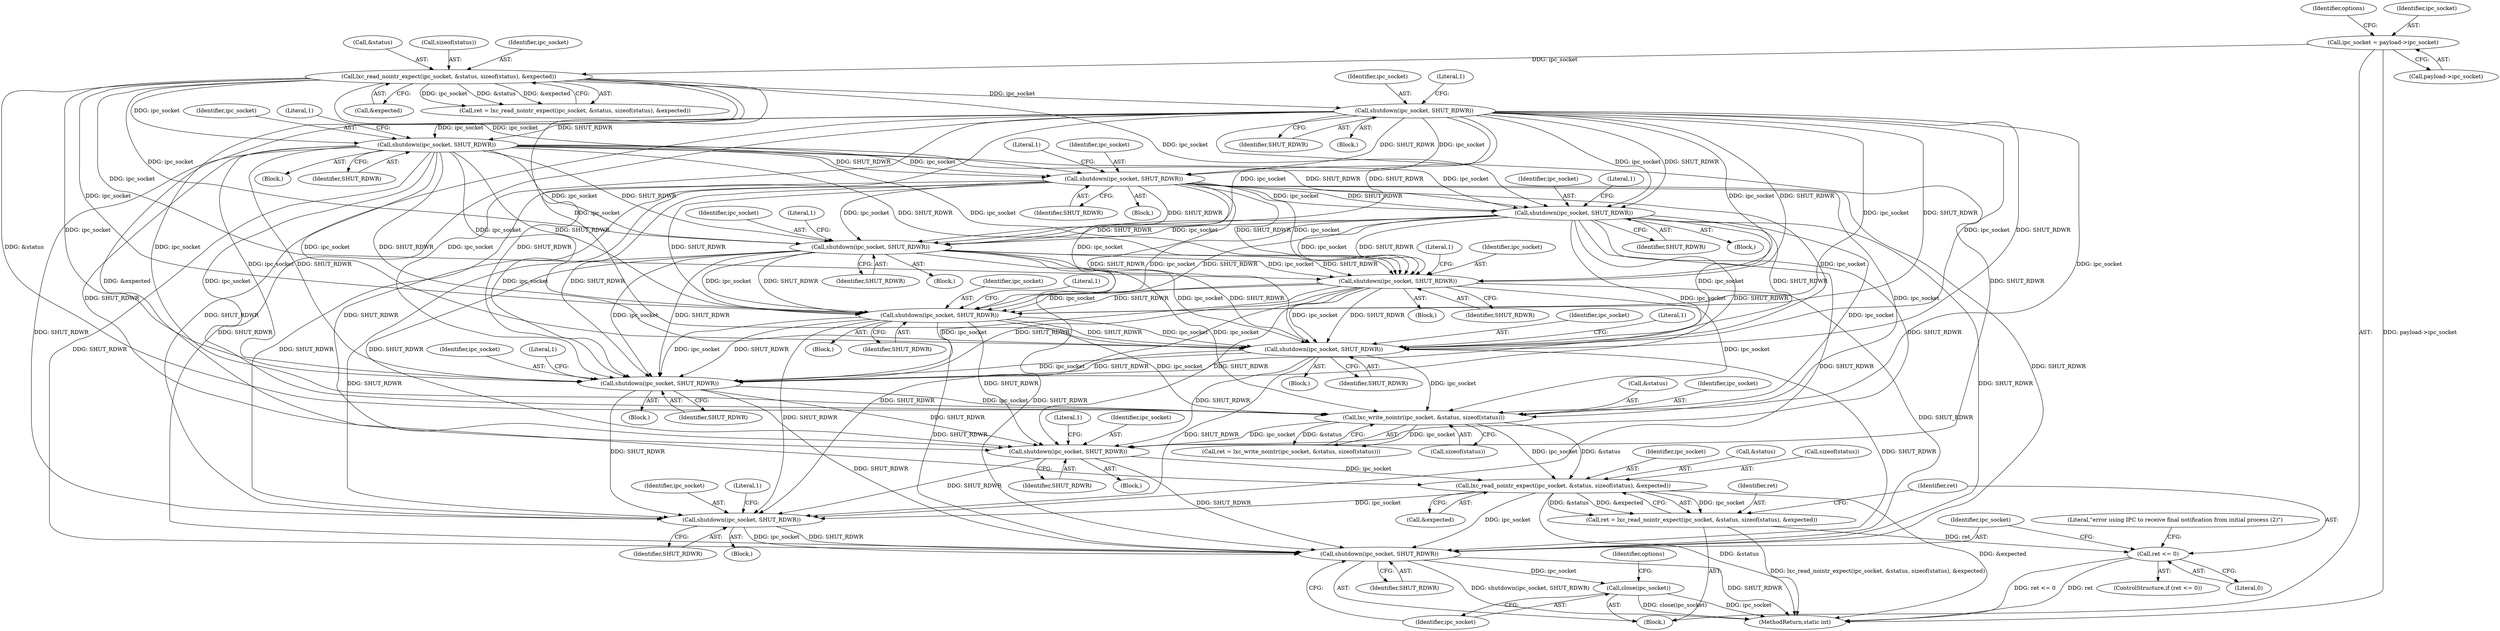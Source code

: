 digraph "0_lxc_5c3fcae78b63ac9dd56e36075903921bd9461f9e@API" {
"1000470" [label="(Call,lxc_read_nointr_expect(ipc_socket, &status, sizeof(status), &expected))"];
"1000441" [label="(Call,lxc_write_nointr(ipc_socket, &status, sizeof(status)))"];
"1000293" [label="(Call,shutdown(ipc_socket, SHUT_RDWR))"];
"1000268" [label="(Call,shutdown(ipc_socket, SHUT_RDWR))"];
"1000175" [label="(Call,shutdown(ipc_socket, SHUT_RDWR))"];
"1000160" [label="(Call,lxc_read_nointr_expect(ipc_socket, &status, sizeof(status), &expected))"];
"1000126" [label="(Call,ipc_socket = payload->ipc_socket)"];
"1000244" [label="(Call,shutdown(ipc_socket, SHUT_RDWR))"];
"1000203" [label="(Call,shutdown(ipc_socket, SHUT_RDWR))"];
"1000408" [label="(Call,shutdown(ipc_socket, SHUT_RDWR))"];
"1000381" [label="(Call,shutdown(ipc_socket, SHUT_RDWR))"];
"1000361" [label="(Call,shutdown(ipc_socket, SHUT_RDWR))"];
"1000430" [label="(Call,shutdown(ipc_socket, SHUT_RDWR))"];
"1000455" [label="(Call,shutdown(ipc_socket, SHUT_RDWR))"];
"1000468" [label="(Call,ret = lxc_read_nointr_expect(ipc_socket, &status, sizeof(status), &expected))"];
"1000479" [label="(Call,ret <= 0)"];
"1000485" [label="(Call,shutdown(ipc_socket, SHUT_RDWR))"];
"1000491" [label="(Call,shutdown(ipc_socket, SHUT_RDWR))"];
"1000494" [label="(Call,close(ipc_socket))"];
"1000441" [label="(Call,lxc_write_nointr(ipc_socket, &status, sizeof(status)))"];
"1000457" [label="(Identifier,SHUT_RDWR)"];
"1000487" [label="(Identifier,SHUT_RDWR)"];
"1000481" [label="(Literal,0)"];
"1000246" [label="(Identifier,SHUT_RDWR)"];
"1000484" [label="(Literal,\"error using IPC to receive final notification from initial process (2)\")"];
"1000293" [label="(Call,shutdown(ipc_socket, SHUT_RDWR))"];
"1000202" [label="(Block,)"];
"1000160" [label="(Call,lxc_read_nointr_expect(ipc_socket, &status, sizeof(status), &expected))"];
"1000208" [label="(Literal,1)"];
"1000298" [label="(Literal,1)"];
"1000358" [label="(Block,)"];
"1000431" [label="(Identifier,ipc_socket)"];
"1000435" [label="(Literal,1)"];
"1000427" [label="(Block,)"];
"1000270" [label="(Identifier,SHUT_RDWR)"];
"1000126" [label="(Call,ipc_socket = payload->ipc_socket)"];
"1000469" [label="(Identifier,ret)"];
"1000378" [label="(Block,)"];
"1000128" [label="(Call,payload->ipc_socket)"];
"1000485" [label="(Call,shutdown(ipc_socket, SHUT_RDWR))"];
"1000177" [label="(Identifier,SHUT_RDWR)"];
"1000493" [label="(Identifier,SHUT_RDWR)"];
"1000361" [label="(Call,shutdown(ipc_socket, SHUT_RDWR))"];
"1000290" [label="(Block,)"];
"1000460" [label="(Literal,1)"];
"1000491" [label="(Call,shutdown(ipc_socket, SHUT_RDWR))"];
"1000500" [label="(Identifier,options)"];
"1000269" [label="(Identifier,ipc_socket)"];
"1000118" [label="(Block,)"];
"1000381" [label="(Call,shutdown(ipc_socket, SHUT_RDWR))"];
"1000294" [label="(Identifier,ipc_socket)"];
"1000432" [label="(Identifier,SHUT_RDWR)"];
"1000172" [label="(Block,)"];
"1000366" [label="(Literal,1)"];
"1000480" [label="(Identifier,ret)"];
"1000176" [label="(Identifier,ipc_socket)"];
"1000471" [label="(Identifier,ipc_socket)"];
"1000382" [label="(Identifier,ipc_socket)"];
"1000166" [label="(Call,&expected)"];
"1000486" [label="(Identifier,ipc_socket)"];
"1000133" [label="(Identifier,options)"];
"1000472" [label="(Call,&status)"];
"1000205" [label="(Identifier,SHUT_RDWR)"];
"1000476" [label="(Call,&expected)"];
"1000445" [label="(Call,sizeof(status))"];
"1000439" [label="(Call,ret = lxc_write_nointr(ipc_socket, &status, sizeof(status)))"];
"1000158" [label="(Call,ret = lxc_read_nointr_expect(ipc_socket, &status, sizeof(status), &expected))"];
"1000494" [label="(Call,close(ipc_socket))"];
"1000468" [label="(Call,ret = lxc_read_nointr_expect(ipc_socket, &status, sizeof(status), &expected))"];
"1000295" [label="(Identifier,SHUT_RDWR)"];
"1000244" [label="(Call,shutdown(ipc_socket, SHUT_RDWR))"];
"1000162" [label="(Call,&status)"];
"1000363" [label="(Identifier,SHUT_RDWR)"];
"1000273" [label="(Literal,1)"];
"1000470" [label="(Call,lxc_read_nointr_expect(ipc_socket, &status, sizeof(status), &expected))"];
"1000456" [label="(Identifier,ipc_socket)"];
"1000474" [label="(Call,sizeof(status))"];
"1000430" [label="(Call,shutdown(ipc_socket, SHUT_RDWR))"];
"1000492" [label="(Identifier,ipc_socket)"];
"1000164" [label="(Call,sizeof(status))"];
"1000127" [label="(Identifier,ipc_socket)"];
"1000204" [label="(Identifier,ipc_socket)"];
"1000452" [label="(Block,)"];
"1000409" [label="(Identifier,ipc_socket)"];
"1000711" [label="(MethodReturn,static int)"];
"1000362" [label="(Identifier,ipc_socket)"];
"1000443" [label="(Call,&status)"];
"1000386" [label="(Literal,1)"];
"1000175" [label="(Call,shutdown(ipc_socket, SHUT_RDWR))"];
"1000161" [label="(Identifier,ipc_socket)"];
"1000478" [label="(ControlStructure,if (ret <= 0))"];
"1000482" [label="(Block,)"];
"1000265" [label="(Block,)"];
"1000495" [label="(Identifier,ipc_socket)"];
"1000245" [label="(Identifier,ipc_socket)"];
"1000455" [label="(Call,shutdown(ipc_socket, SHUT_RDWR))"];
"1000268" [label="(Call,shutdown(ipc_socket, SHUT_RDWR))"];
"1000408" [label="(Call,shutdown(ipc_socket, SHUT_RDWR))"];
"1000479" [label="(Call,ret <= 0)"];
"1000203" [label="(Call,shutdown(ipc_socket, SHUT_RDWR))"];
"1000180" [label="(Literal,1)"];
"1000413" [label="(Literal,1)"];
"1000241" [label="(Block,)"];
"1000442" [label="(Identifier,ipc_socket)"];
"1000410" [label="(Identifier,SHUT_RDWR)"];
"1000383" [label="(Identifier,SHUT_RDWR)"];
"1000490" [label="(Literal,1)"];
"1000405" [label="(Block,)"];
"1000249" [label="(Literal,1)"];
"1000470" -> "1000468"  [label="AST: "];
"1000470" -> "1000476"  [label="CFG: "];
"1000471" -> "1000470"  [label="AST: "];
"1000472" -> "1000470"  [label="AST: "];
"1000474" -> "1000470"  [label="AST: "];
"1000476" -> "1000470"  [label="AST: "];
"1000468" -> "1000470"  [label="CFG: "];
"1000470" -> "1000711"  [label="DDG: &status"];
"1000470" -> "1000711"  [label="DDG: &expected"];
"1000470" -> "1000468"  [label="DDG: ipc_socket"];
"1000470" -> "1000468"  [label="DDG: &status"];
"1000470" -> "1000468"  [label="DDG: &expected"];
"1000441" -> "1000470"  [label="DDG: ipc_socket"];
"1000441" -> "1000470"  [label="DDG: &status"];
"1000455" -> "1000470"  [label="DDG: ipc_socket"];
"1000160" -> "1000470"  [label="DDG: &expected"];
"1000470" -> "1000485"  [label="DDG: ipc_socket"];
"1000470" -> "1000491"  [label="DDG: ipc_socket"];
"1000441" -> "1000439"  [label="AST: "];
"1000441" -> "1000445"  [label="CFG: "];
"1000442" -> "1000441"  [label="AST: "];
"1000443" -> "1000441"  [label="AST: "];
"1000445" -> "1000441"  [label="AST: "];
"1000439" -> "1000441"  [label="CFG: "];
"1000441" -> "1000439"  [label="DDG: ipc_socket"];
"1000441" -> "1000439"  [label="DDG: &status"];
"1000293" -> "1000441"  [label="DDG: ipc_socket"];
"1000408" -> "1000441"  [label="DDG: ipc_socket"];
"1000268" -> "1000441"  [label="DDG: ipc_socket"];
"1000175" -> "1000441"  [label="DDG: ipc_socket"];
"1000430" -> "1000441"  [label="DDG: ipc_socket"];
"1000381" -> "1000441"  [label="DDG: ipc_socket"];
"1000361" -> "1000441"  [label="DDG: ipc_socket"];
"1000244" -> "1000441"  [label="DDG: ipc_socket"];
"1000160" -> "1000441"  [label="DDG: ipc_socket"];
"1000160" -> "1000441"  [label="DDG: &status"];
"1000203" -> "1000441"  [label="DDG: ipc_socket"];
"1000441" -> "1000455"  [label="DDG: ipc_socket"];
"1000293" -> "1000290"  [label="AST: "];
"1000293" -> "1000295"  [label="CFG: "];
"1000294" -> "1000293"  [label="AST: "];
"1000295" -> "1000293"  [label="AST: "];
"1000298" -> "1000293"  [label="CFG: "];
"1000268" -> "1000293"  [label="DDG: ipc_socket"];
"1000268" -> "1000293"  [label="DDG: SHUT_RDWR"];
"1000175" -> "1000293"  [label="DDG: ipc_socket"];
"1000175" -> "1000293"  [label="DDG: SHUT_RDWR"];
"1000244" -> "1000293"  [label="DDG: ipc_socket"];
"1000244" -> "1000293"  [label="DDG: SHUT_RDWR"];
"1000160" -> "1000293"  [label="DDG: ipc_socket"];
"1000203" -> "1000293"  [label="DDG: ipc_socket"];
"1000203" -> "1000293"  [label="DDG: SHUT_RDWR"];
"1000293" -> "1000361"  [label="DDG: ipc_socket"];
"1000293" -> "1000361"  [label="DDG: SHUT_RDWR"];
"1000293" -> "1000381"  [label="DDG: ipc_socket"];
"1000293" -> "1000381"  [label="DDG: SHUT_RDWR"];
"1000293" -> "1000408"  [label="DDG: ipc_socket"];
"1000293" -> "1000408"  [label="DDG: SHUT_RDWR"];
"1000293" -> "1000430"  [label="DDG: ipc_socket"];
"1000293" -> "1000430"  [label="DDG: SHUT_RDWR"];
"1000293" -> "1000455"  [label="DDG: SHUT_RDWR"];
"1000293" -> "1000485"  [label="DDG: SHUT_RDWR"];
"1000293" -> "1000491"  [label="DDG: SHUT_RDWR"];
"1000268" -> "1000265"  [label="AST: "];
"1000268" -> "1000270"  [label="CFG: "];
"1000269" -> "1000268"  [label="AST: "];
"1000270" -> "1000268"  [label="AST: "];
"1000273" -> "1000268"  [label="CFG: "];
"1000175" -> "1000268"  [label="DDG: ipc_socket"];
"1000175" -> "1000268"  [label="DDG: SHUT_RDWR"];
"1000244" -> "1000268"  [label="DDG: ipc_socket"];
"1000244" -> "1000268"  [label="DDG: SHUT_RDWR"];
"1000160" -> "1000268"  [label="DDG: ipc_socket"];
"1000203" -> "1000268"  [label="DDG: ipc_socket"];
"1000203" -> "1000268"  [label="DDG: SHUT_RDWR"];
"1000268" -> "1000361"  [label="DDG: ipc_socket"];
"1000268" -> "1000361"  [label="DDG: SHUT_RDWR"];
"1000268" -> "1000381"  [label="DDG: ipc_socket"];
"1000268" -> "1000381"  [label="DDG: SHUT_RDWR"];
"1000268" -> "1000408"  [label="DDG: ipc_socket"];
"1000268" -> "1000408"  [label="DDG: SHUT_RDWR"];
"1000268" -> "1000430"  [label="DDG: ipc_socket"];
"1000268" -> "1000430"  [label="DDG: SHUT_RDWR"];
"1000268" -> "1000455"  [label="DDG: SHUT_RDWR"];
"1000268" -> "1000485"  [label="DDG: SHUT_RDWR"];
"1000268" -> "1000491"  [label="DDG: SHUT_RDWR"];
"1000175" -> "1000172"  [label="AST: "];
"1000175" -> "1000177"  [label="CFG: "];
"1000176" -> "1000175"  [label="AST: "];
"1000177" -> "1000175"  [label="AST: "];
"1000180" -> "1000175"  [label="CFG: "];
"1000160" -> "1000175"  [label="DDG: ipc_socket"];
"1000175" -> "1000203"  [label="DDG: ipc_socket"];
"1000175" -> "1000203"  [label="DDG: SHUT_RDWR"];
"1000175" -> "1000244"  [label="DDG: ipc_socket"];
"1000175" -> "1000244"  [label="DDG: SHUT_RDWR"];
"1000175" -> "1000361"  [label="DDG: ipc_socket"];
"1000175" -> "1000361"  [label="DDG: SHUT_RDWR"];
"1000175" -> "1000381"  [label="DDG: ipc_socket"];
"1000175" -> "1000381"  [label="DDG: SHUT_RDWR"];
"1000175" -> "1000408"  [label="DDG: ipc_socket"];
"1000175" -> "1000408"  [label="DDG: SHUT_RDWR"];
"1000175" -> "1000430"  [label="DDG: ipc_socket"];
"1000175" -> "1000430"  [label="DDG: SHUT_RDWR"];
"1000175" -> "1000455"  [label="DDG: SHUT_RDWR"];
"1000175" -> "1000485"  [label="DDG: SHUT_RDWR"];
"1000175" -> "1000491"  [label="DDG: SHUT_RDWR"];
"1000160" -> "1000158"  [label="AST: "];
"1000160" -> "1000166"  [label="CFG: "];
"1000161" -> "1000160"  [label="AST: "];
"1000162" -> "1000160"  [label="AST: "];
"1000164" -> "1000160"  [label="AST: "];
"1000166" -> "1000160"  [label="AST: "];
"1000158" -> "1000160"  [label="CFG: "];
"1000160" -> "1000158"  [label="DDG: ipc_socket"];
"1000160" -> "1000158"  [label="DDG: &status"];
"1000160" -> "1000158"  [label="DDG: &expected"];
"1000126" -> "1000160"  [label="DDG: ipc_socket"];
"1000160" -> "1000203"  [label="DDG: ipc_socket"];
"1000160" -> "1000244"  [label="DDG: ipc_socket"];
"1000160" -> "1000361"  [label="DDG: ipc_socket"];
"1000160" -> "1000381"  [label="DDG: ipc_socket"];
"1000160" -> "1000408"  [label="DDG: ipc_socket"];
"1000160" -> "1000430"  [label="DDG: ipc_socket"];
"1000126" -> "1000118"  [label="AST: "];
"1000126" -> "1000128"  [label="CFG: "];
"1000127" -> "1000126"  [label="AST: "];
"1000128" -> "1000126"  [label="AST: "];
"1000133" -> "1000126"  [label="CFG: "];
"1000126" -> "1000711"  [label="DDG: payload->ipc_socket"];
"1000244" -> "1000241"  [label="AST: "];
"1000244" -> "1000246"  [label="CFG: "];
"1000245" -> "1000244"  [label="AST: "];
"1000246" -> "1000244"  [label="AST: "];
"1000249" -> "1000244"  [label="CFG: "];
"1000203" -> "1000244"  [label="DDG: ipc_socket"];
"1000203" -> "1000244"  [label="DDG: SHUT_RDWR"];
"1000244" -> "1000361"  [label="DDG: ipc_socket"];
"1000244" -> "1000361"  [label="DDG: SHUT_RDWR"];
"1000244" -> "1000381"  [label="DDG: ipc_socket"];
"1000244" -> "1000381"  [label="DDG: SHUT_RDWR"];
"1000244" -> "1000408"  [label="DDG: ipc_socket"];
"1000244" -> "1000408"  [label="DDG: SHUT_RDWR"];
"1000244" -> "1000430"  [label="DDG: ipc_socket"];
"1000244" -> "1000430"  [label="DDG: SHUT_RDWR"];
"1000244" -> "1000455"  [label="DDG: SHUT_RDWR"];
"1000244" -> "1000485"  [label="DDG: SHUT_RDWR"];
"1000244" -> "1000491"  [label="DDG: SHUT_RDWR"];
"1000203" -> "1000202"  [label="AST: "];
"1000203" -> "1000205"  [label="CFG: "];
"1000204" -> "1000203"  [label="AST: "];
"1000205" -> "1000203"  [label="AST: "];
"1000208" -> "1000203"  [label="CFG: "];
"1000203" -> "1000361"  [label="DDG: ipc_socket"];
"1000203" -> "1000361"  [label="DDG: SHUT_RDWR"];
"1000203" -> "1000381"  [label="DDG: ipc_socket"];
"1000203" -> "1000381"  [label="DDG: SHUT_RDWR"];
"1000203" -> "1000408"  [label="DDG: ipc_socket"];
"1000203" -> "1000408"  [label="DDG: SHUT_RDWR"];
"1000203" -> "1000430"  [label="DDG: ipc_socket"];
"1000203" -> "1000430"  [label="DDG: SHUT_RDWR"];
"1000203" -> "1000455"  [label="DDG: SHUT_RDWR"];
"1000203" -> "1000485"  [label="DDG: SHUT_RDWR"];
"1000203" -> "1000491"  [label="DDG: SHUT_RDWR"];
"1000408" -> "1000405"  [label="AST: "];
"1000408" -> "1000410"  [label="CFG: "];
"1000409" -> "1000408"  [label="AST: "];
"1000410" -> "1000408"  [label="AST: "];
"1000413" -> "1000408"  [label="CFG: "];
"1000381" -> "1000408"  [label="DDG: ipc_socket"];
"1000381" -> "1000408"  [label="DDG: SHUT_RDWR"];
"1000361" -> "1000408"  [label="DDG: ipc_socket"];
"1000361" -> "1000408"  [label="DDG: SHUT_RDWR"];
"1000408" -> "1000430"  [label="DDG: ipc_socket"];
"1000408" -> "1000430"  [label="DDG: SHUT_RDWR"];
"1000408" -> "1000455"  [label="DDG: SHUT_RDWR"];
"1000408" -> "1000485"  [label="DDG: SHUT_RDWR"];
"1000408" -> "1000491"  [label="DDG: SHUT_RDWR"];
"1000381" -> "1000378"  [label="AST: "];
"1000381" -> "1000383"  [label="CFG: "];
"1000382" -> "1000381"  [label="AST: "];
"1000383" -> "1000381"  [label="AST: "];
"1000386" -> "1000381"  [label="CFG: "];
"1000361" -> "1000381"  [label="DDG: ipc_socket"];
"1000361" -> "1000381"  [label="DDG: SHUT_RDWR"];
"1000381" -> "1000430"  [label="DDG: ipc_socket"];
"1000381" -> "1000430"  [label="DDG: SHUT_RDWR"];
"1000381" -> "1000455"  [label="DDG: SHUT_RDWR"];
"1000381" -> "1000485"  [label="DDG: SHUT_RDWR"];
"1000381" -> "1000491"  [label="DDG: SHUT_RDWR"];
"1000361" -> "1000358"  [label="AST: "];
"1000361" -> "1000363"  [label="CFG: "];
"1000362" -> "1000361"  [label="AST: "];
"1000363" -> "1000361"  [label="AST: "];
"1000366" -> "1000361"  [label="CFG: "];
"1000361" -> "1000430"  [label="DDG: ipc_socket"];
"1000361" -> "1000430"  [label="DDG: SHUT_RDWR"];
"1000361" -> "1000455"  [label="DDG: SHUT_RDWR"];
"1000361" -> "1000485"  [label="DDG: SHUT_RDWR"];
"1000361" -> "1000491"  [label="DDG: SHUT_RDWR"];
"1000430" -> "1000427"  [label="AST: "];
"1000430" -> "1000432"  [label="CFG: "];
"1000431" -> "1000430"  [label="AST: "];
"1000432" -> "1000430"  [label="AST: "];
"1000435" -> "1000430"  [label="CFG: "];
"1000430" -> "1000455"  [label="DDG: SHUT_RDWR"];
"1000430" -> "1000485"  [label="DDG: SHUT_RDWR"];
"1000430" -> "1000491"  [label="DDG: SHUT_RDWR"];
"1000455" -> "1000452"  [label="AST: "];
"1000455" -> "1000457"  [label="CFG: "];
"1000456" -> "1000455"  [label="AST: "];
"1000457" -> "1000455"  [label="AST: "];
"1000460" -> "1000455"  [label="CFG: "];
"1000455" -> "1000485"  [label="DDG: SHUT_RDWR"];
"1000455" -> "1000491"  [label="DDG: SHUT_RDWR"];
"1000468" -> "1000118"  [label="AST: "];
"1000469" -> "1000468"  [label="AST: "];
"1000480" -> "1000468"  [label="CFG: "];
"1000468" -> "1000711"  [label="DDG: lxc_read_nointr_expect(ipc_socket, &status, sizeof(status), &expected)"];
"1000468" -> "1000479"  [label="DDG: ret"];
"1000479" -> "1000478"  [label="AST: "];
"1000479" -> "1000481"  [label="CFG: "];
"1000480" -> "1000479"  [label="AST: "];
"1000481" -> "1000479"  [label="AST: "];
"1000484" -> "1000479"  [label="CFG: "];
"1000492" -> "1000479"  [label="CFG: "];
"1000479" -> "1000711"  [label="DDG: ret <= 0"];
"1000479" -> "1000711"  [label="DDG: ret"];
"1000485" -> "1000482"  [label="AST: "];
"1000485" -> "1000487"  [label="CFG: "];
"1000486" -> "1000485"  [label="AST: "];
"1000487" -> "1000485"  [label="AST: "];
"1000490" -> "1000485"  [label="CFG: "];
"1000485" -> "1000491"  [label="DDG: ipc_socket"];
"1000485" -> "1000491"  [label="DDG: SHUT_RDWR"];
"1000491" -> "1000118"  [label="AST: "];
"1000491" -> "1000493"  [label="CFG: "];
"1000492" -> "1000491"  [label="AST: "];
"1000493" -> "1000491"  [label="AST: "];
"1000495" -> "1000491"  [label="CFG: "];
"1000491" -> "1000711"  [label="DDG: SHUT_RDWR"];
"1000491" -> "1000711"  [label="DDG: shutdown(ipc_socket, SHUT_RDWR)"];
"1000491" -> "1000494"  [label="DDG: ipc_socket"];
"1000494" -> "1000118"  [label="AST: "];
"1000494" -> "1000495"  [label="CFG: "];
"1000495" -> "1000494"  [label="AST: "];
"1000500" -> "1000494"  [label="CFG: "];
"1000494" -> "1000711"  [label="DDG: close(ipc_socket)"];
"1000494" -> "1000711"  [label="DDG: ipc_socket"];
}
